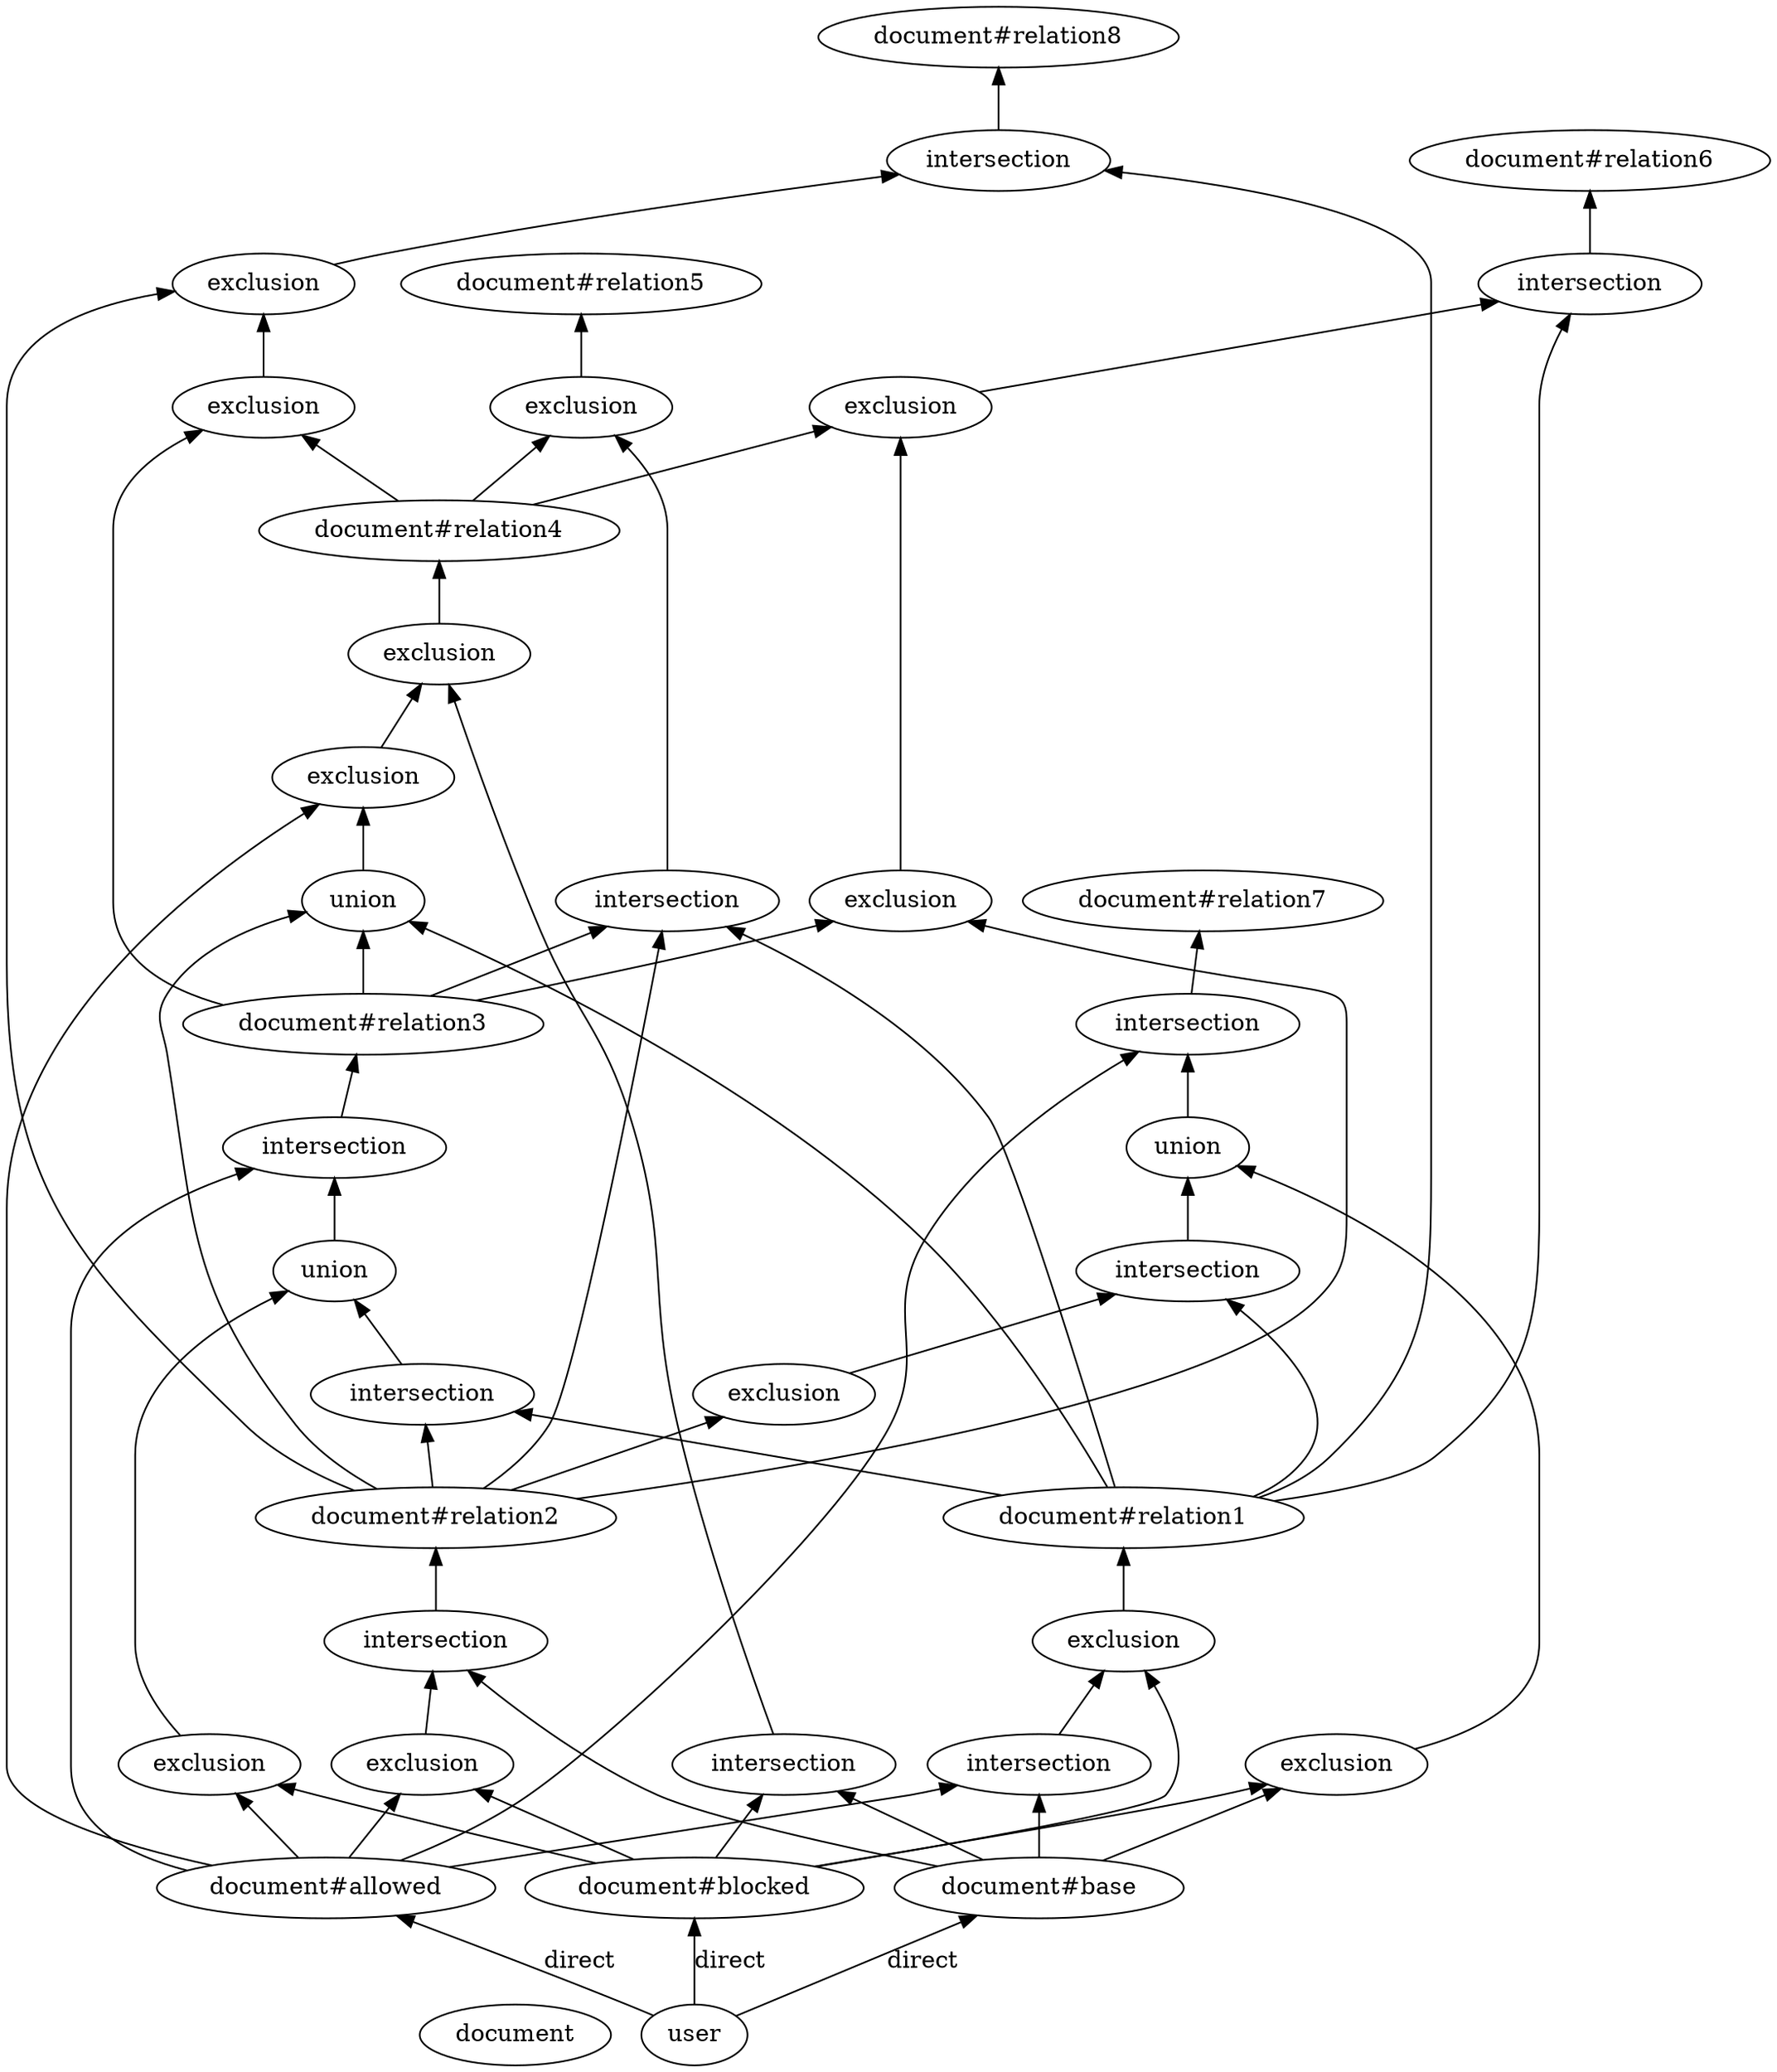 digraph {
graph [
rankdir=BT
];

// Node definitions.
0 [label=document];
1 [label="document#allowed"];
2 [label=user];
3 [label="document#base"];
4 [label="document#blocked"];
5 [label="document#relation1"];
6 [label=exclusion];
7 [label=intersection];
8 [label="document#relation2"];
9 [label=intersection];
10 [label=exclusion];
11 [label="document#relation3"];
12 [label=intersection];
13 [label=union];
14 [label=intersection];
15 [label=exclusion];
16 [label="document#relation4"];
17 [label=exclusion];
18 [label=exclusion];
19 [label=union];
20 [label=intersection];
21 [label="document#relation5"];
22 [label=exclusion];
23 [label=intersection];
24 [label="document#relation6"];
25 [label=intersection];
26 [label=exclusion];
27 [label=exclusion];
28 [label="document#relation7"];
29 [label=intersection];
30 [label=union];
31 [label=exclusion];
32 [label=intersection];
33 [label=exclusion];
34 [label="document#relation8"];
35 [label=intersection];
36 [label=exclusion];
37 [label=exclusion];

// Edge definitions.
1 -> 7;
1 -> 10;
1 -> 12;
1 -> 15;
1 -> 18;
1 -> 29;
2 -> 1 [label=direct];
2 -> 3 [label=direct];
2 -> 4 [label=direct];
3 -> 7;
3 -> 9;
3 -> 20;
3 -> 31;
4 -> 6;
4 -> 10;
4 -> 15;
4 -> 20;
4 -> 31;
5 -> 14;
5 -> 19;
5 -> 23;
5 -> 25;
5 -> 32;
5 -> 35;
6 -> 5;
7 -> 6;
8 -> 14;
8 -> 19;
8 -> 23;
8 -> 27;
8 -> 33;
8 -> 36;
9 -> 8;
10 -> 9;
11 -> 19;
11 -> 23;
11 -> 27;
11 -> 37;
12 -> 11;
13 -> 12;
14 -> 13;
15 -> 13;
16 -> 22;
16 -> 26;
16 -> 37;
17 -> 16;
18 -> 17;
19 -> 18;
20 -> 17;
22 -> 21;
23 -> 22;
25 -> 24;
26 -> 25;
27 -> 26;
29 -> 28;
30 -> 29;
31 -> 30;
32 -> 30;
33 -> 32;
35 -> 34;
36 -> 35;
37 -> 36;
}